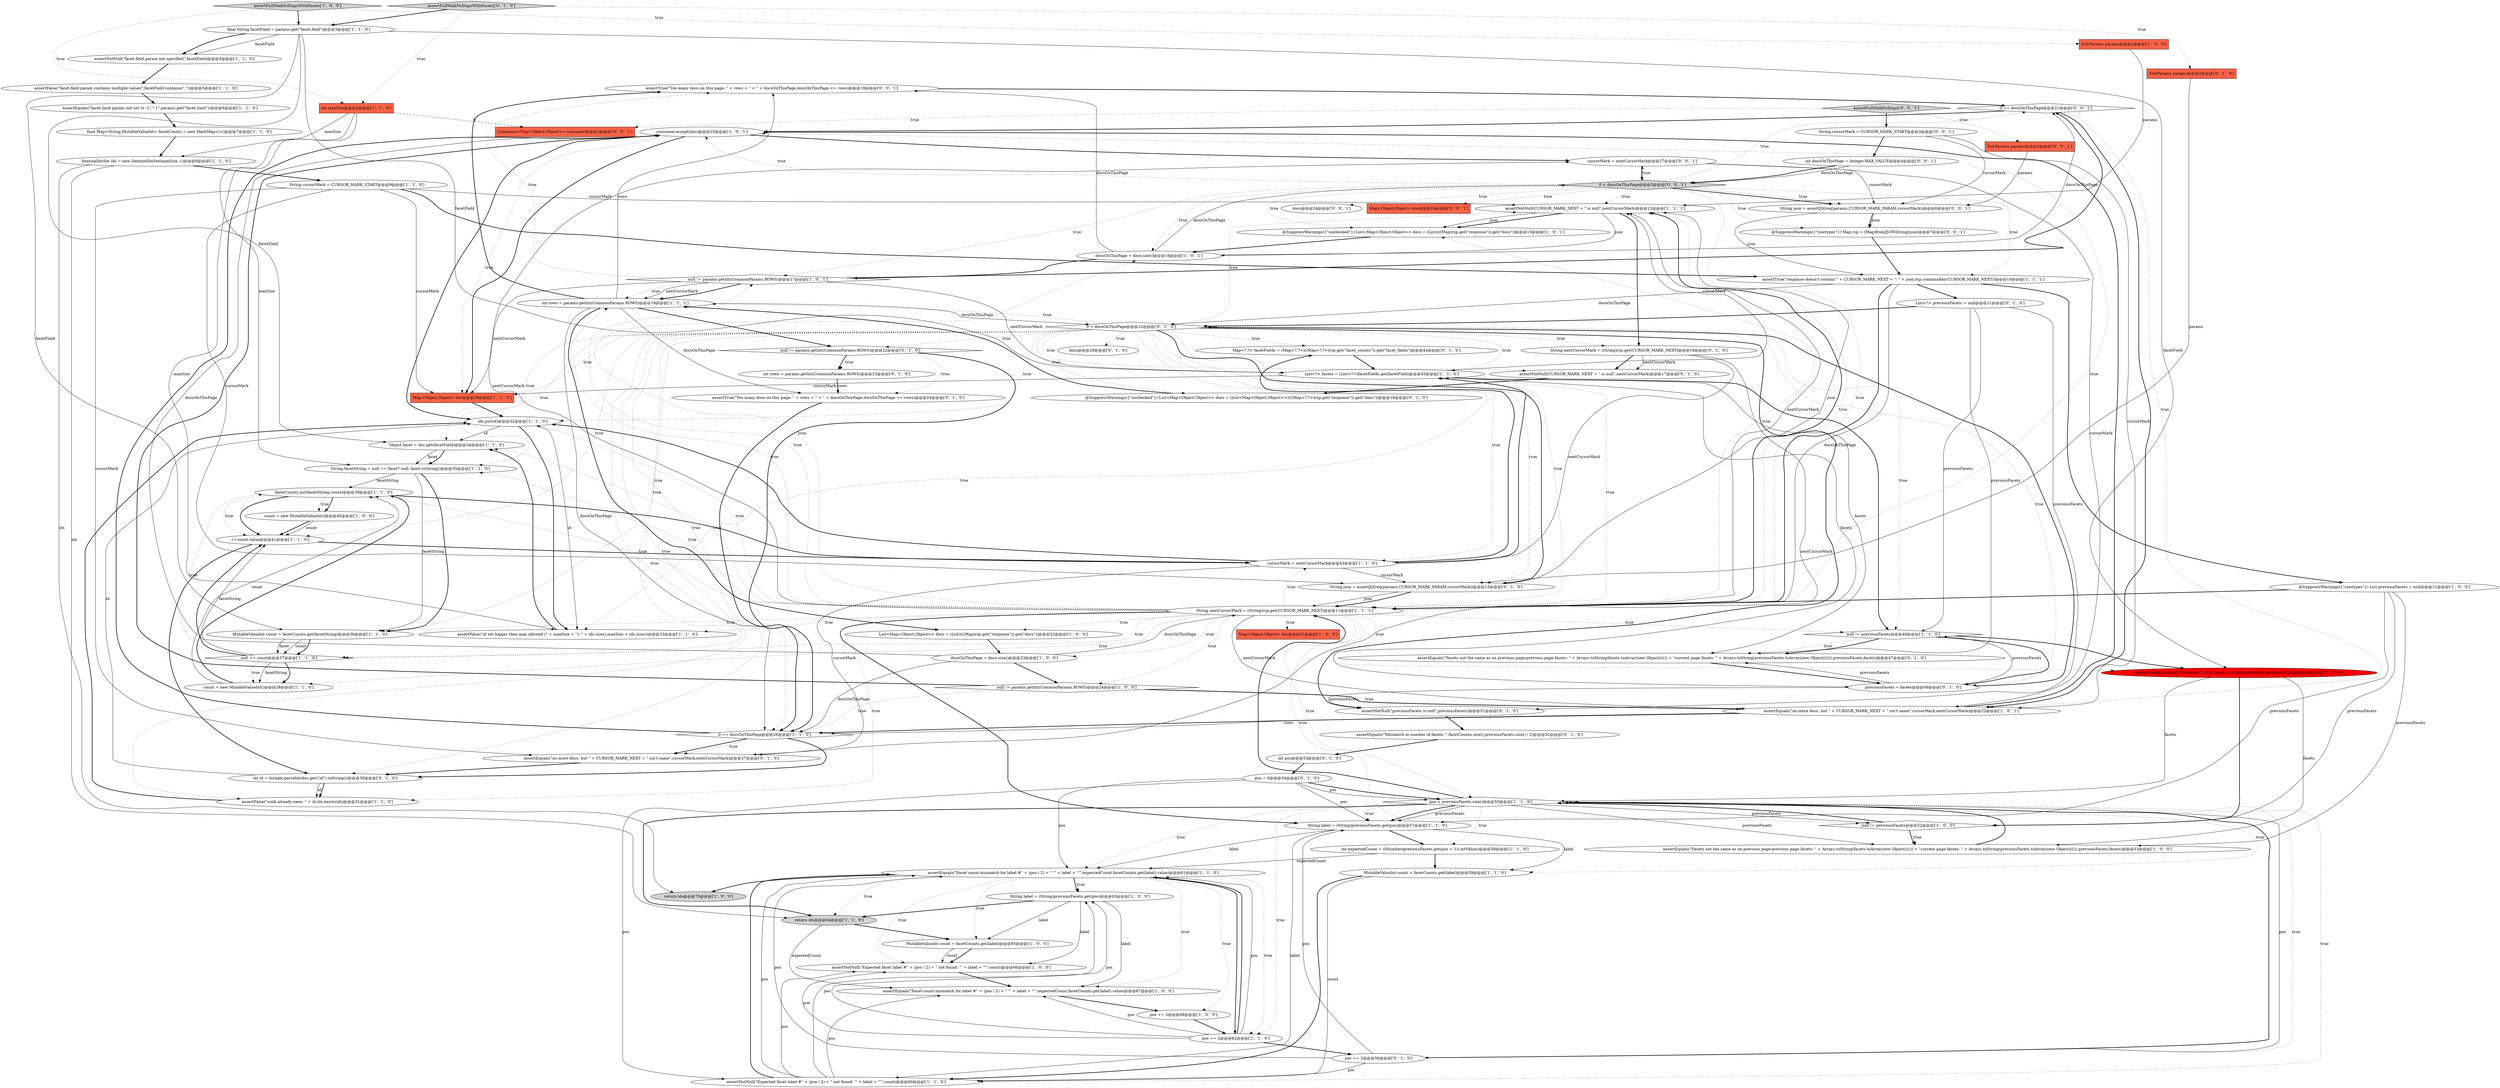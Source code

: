 digraph {
88 [style = filled, label = "assertTrue(\"Too many docs on this page: \" + rows + \" < \" + docsOnThisPage,docsOnThisPage <= rows)@@@19@@@['0', '0', '1']", fillcolor = white, shape = ellipse image = "AAA0AAABBB3BBB"];
66 [style = filled, label = "Map<?,?> facetFields = (Map<?,?>)((Map<?,?>)rsp.get(\"facet_counts\")).get(\"facet_fields\")@@@44@@@['0', '1', '0']", fillcolor = white, shape = ellipse image = "AAA0AAABBB2BBB"];
73 [style = filled, label = "assertEquals(\"Mismatch in number of facets: \",facetCounts.size(),previousFacets.size() / 2)@@@52@@@['0', '1', '0']", fillcolor = white, shape = ellipse image = "AAA0AAABBB2BBB"];
91 [style = filled, label = "cursorMark = nextCursorMark@@@27@@@['0', '0', '1']", fillcolor = white, shape = ellipse image = "AAA0AAABBB3BBB"];
51 [style = filled, label = "String label = (String)previousFacets.get(pos)@@@63@@@['1', '0', '0']", fillcolor = white, shape = ellipse image = "AAA0AAABBB1BBB"];
41 [style = filled, label = "final Map<String,MutableValueInt> facetCounts = new HashMap<>()@@@7@@@['1', '1', '0']", fillcolor = white, shape = ellipse image = "AAA0AAABBB1BBB"];
87 [style = filled, label = "String cursorMark = CURSOR_MARK_START@@@3@@@['0', '0', '1']", fillcolor = white, shape = ellipse image = "AAA0AAABBB3BBB"];
62 [style = filled, label = "String json = assertJQ(req(params,CURSOR_MARK_PARAM,cursorMark))@@@13@@@['0', '1', '0']", fillcolor = white, shape = ellipse image = "AAA0AAABBB2BBB"];
5 [style = filled, label = "count = new MutableValueInt()@@@40@@@['1', '0', '0']", fillcolor = white, shape = ellipse image = "AAA0AAABBB1BBB"];
3 [style = filled, label = "final String facetField = params.get(\"facet.field\")@@@3@@@['1', '1', '0']", fillcolor = white, shape = ellipse image = "AAA0AAABBB1BBB"];
24 [style = filled, label = "Object facet = doc.get(facetField)@@@34@@@['1', '1', '0']", fillcolor = white, shape = ellipse image = "AAA0AAABBB1BBB"];
12 [style = filled, label = "Map<Object,Object> doc@@@29@@@['1', '1', '0']", fillcolor = tomato, shape = box image = "AAA0AAABBB1BBB"];
69 [style = filled, label = "int pos@@@53@@@['0', '1', '0']", fillcolor = white, shape = ellipse image = "AAA0AAABBB2BBB"];
19 [style = filled, label = "consumer.accept(doc)@@@25@@@['1', '0', '1']", fillcolor = white, shape = ellipse image = "AAA0AAABBB1BBB"];
90 [style = filled, label = "docs@@@24@@@['0', '0', '1']", fillcolor = white, shape = ellipse image = "AAA0AAABBB3BBB"];
72 [style = filled, label = "null != params.getInt(CommonParams.ROWS)@@@22@@@['0', '1', '0']", fillcolor = white, shape = diamond image = "AAA0AAABBB2BBB"];
43 [style = filled, label = "assertFalse(\"facet.field param contains multiple values\",facetField.contains(\",\"))@@@5@@@['1', '1', '0']", fillcolor = white, shape = ellipse image = "AAA0AAABBB1BBB"];
53 [style = filled, label = "String label = (String)previousFacets.get(pos)@@@57@@@['1', '1', '0']", fillcolor = white, shape = ellipse image = "AAA0AAABBB1BBB"];
59 [style = filled, label = "assertTrue(\"Too many docs on this page: \" + rows + \" < \" + docsOnThisPage,docsOnThisPage <= rows)@@@24@@@['0', '1', '0']", fillcolor = white, shape = ellipse image = "AAA0AAABBB2BBB"];
50 [style = filled, label = "@SuppressWarnings({\"unchecked\"}) List<Map<Object,Object>> docs = (List)(((Map)rsp.get(\"response\")).get(\"docs\"))@@@13@@@['1', '0', '1']", fillcolor = white, shape = ellipse image = "AAA0AAABBB1BBB"];
4 [style = filled, label = "null != params.getInt(CommonParams.ROWS)@@@17@@@['1', '0', '1']", fillcolor = white, shape = diamond image = "AAA0AAABBB1BBB"];
37 [style = filled, label = "List<?> facets = (List<?>)facetFields.get(facetField)@@@45@@@['1', '1', '0']", fillcolor = white, shape = ellipse image = "AAA0AAABBB1BBB"];
0 [style = filled, label = "count = new MutableValueInt()@@@38@@@['1', '1', '0']", fillcolor = white, shape = ellipse image = "AAA0AAABBB1BBB"];
2 [style = filled, label = "@SuppressWarnings({\"rawtypes\"}) List previousFacets = null@@@11@@@['1', '0', '0']", fillcolor = white, shape = ellipse image = "AAA0AAABBB1BBB"];
42 [style = filled, label = "0 == docsOnThisPage@@@26@@@['1', '1', '0']", fillcolor = white, shape = diamond image = "AAA0AAABBB1BBB"];
68 [style = filled, label = "int id = Integer.parseInt(doc.get(\"id\").toString())@@@30@@@['0', '1', '0']", fillcolor = white, shape = ellipse image = "AAA0AAABBB2BBB"];
33 [style = filled, label = "null == count@@@37@@@['1', '1', '0']", fillcolor = white, shape = diamond image = "AAA0AAABBB1BBB"];
32 [style = filled, label = "docsOnThisPage = docs.size()@@@23@@@['1', '0', '0']", fillcolor = white, shape = ellipse image = "AAA0AAABBB1BBB"];
77 [style = filled, label = "@SuppressWarnings({\"unchecked\"}) List<Map<Object,Object>> docs = (List<Map<Object,Object>>)(((Map<?,?>)rsp.get(\"response\")).get(\"docs\"))@@@18@@@['0', '1', '0']", fillcolor = white, shape = ellipse image = "AAA0AAABBB2BBB"];
84 [style = filled, label = "Consumer<Map<Object,Object>> consumer@@@2@@@['0', '0', '1']", fillcolor = tomato, shape = box image = "AAA0AAABBB3BBB"];
9 [style = filled, label = "docsOnThisPage = docs.size()@@@16@@@['1', '0', '1']", fillcolor = white, shape = ellipse image = "AAA0AAABBB1BBB"];
65 [style = filled, label = "SolrParams params@@@2@@@['0', '1', '0']", fillcolor = tomato, shape = box image = "AAA0AAABBB2BBB"];
34 [style = filled, label = "facetCounts.put(facetString,count)@@@39@@@['1', '1', '0']", fillcolor = white, shape = ellipse image = "AAA0AAABBB1BBB"];
44 [style = filled, label = "assertFullWalkNoDupsWithFacets['1', '0', '0']", fillcolor = lightgray, shape = diamond image = "AAA0AAABBB1BBB"];
20 [style = filled, label = "MutableValueInt count = facetCounts.get(facetString)@@@36@@@['1', '1', '0']", fillcolor = white, shape = ellipse image = "AAA0AAABBB1BBB"];
56 [style = filled, label = "List<Map<Object,Object>> docs = (List)(((Map)rsp.get(\"response\")).get(\"docs\"))@@@22@@@['1', '0', '0']", fillcolor = white, shape = ellipse image = "AAA0AAABBB1BBB"];
30 [style = filled, label = "int maxSize@@@2@@@['1', '1', '0']", fillcolor = tomato, shape = box image = "AAA0AAABBB1BBB"];
36 [style = filled, label = "String facetString = null == facet? null: facet.toString()@@@35@@@['1', '1', '0']", fillcolor = white, shape = ellipse image = "AAA0AAABBB1BBB"];
81 [style = filled, label = "assertFullWalkNoDups['0', '0', '1']", fillcolor = lightgray, shape = diamond image = "AAA0AAABBB3BBB"];
13 [style = filled, label = "null != previousFacets@@@52@@@['1', '0', '0']", fillcolor = white, shape = diamond image = "AAA0AAABBB1BBB"];
47 [style = filled, label = "return ids@@@64@@@['1', '1', '0']", fillcolor = lightgray, shape = ellipse image = "AAA0AAABBB1BBB"];
23 [style = filled, label = "return ids@@@70@@@['1', '0', '0']", fillcolor = lightgray, shape = ellipse image = "AAA0AAABBB1BBB"];
85 [style = filled, label = "0 < docsOnThisPage@@@5@@@['0', '0', '1']", fillcolor = lightgray, shape = diamond image = "AAA0AAABBB3BBB"];
74 [style = filled, label = "assertFullWalkNoDupsWithFacets['0', '1', '0']", fillcolor = lightgray, shape = diamond image = "AAA0AAABBB2BBB"];
16 [style = filled, label = "assertFalse(\"walk already seen: \" + id,ids.exists(id))@@@31@@@['1', '1', '0']", fillcolor = white, shape = ellipse image = "AAA0AAABBB1BBB"];
86 [style = filled, label = "@SuppressWarnings({\"rawtypes\"}) Map rsp = (Map)fromJSONString(json)@@@7@@@['0', '0', '1']", fillcolor = white, shape = ellipse image = "AAA0AAABBB3BBB"];
7 [style = filled, label = "pos += 2@@@68@@@['1', '0', '0']", fillcolor = white, shape = ellipse image = "AAA0AAABBB1BBB"];
75 [style = filled, label = "String nextCursorMark = (String)rsp.get(CURSOR_MARK_NEXT)@@@16@@@['0', '1', '0']", fillcolor = white, shape = ellipse image = "AAA0AAABBB2BBB"];
67 [style = filled, label = "pos += 2@@@56@@@['0', '1', '0']", fillcolor = white, shape = ellipse image = "AAA0AAABBB2BBB"];
25 [style = filled, label = "assertEquals(\"no more docs, but \" + CURSOR_MARK_NEXT + \" isn't same\",cursorMark,nextCursorMark)@@@22@@@['1', '0', '1']", fillcolor = white, shape = ellipse image = "AAA0AAABBB1BBB"];
60 [style = filled, label = "0 < docsOnThisPage@@@12@@@['0', '1', '0']", fillcolor = white, shape = diamond image = "AAA0AAABBB2BBB"];
1 [style = filled, label = "int expectedCount = ((Number)previousFacets.get(pos + 1)).intValue()@@@58@@@['1', '1', '0']", fillcolor = white, shape = ellipse image = "AAA0AAABBB1BBB"];
80 [style = filled, label = "0 == docsOnThisPage@@@21@@@['0', '0', '1']", fillcolor = white, shape = diamond image = "AAA0AAABBB3BBB"];
45 [style = filled, label = "String cursorMark = CURSOR_MARK_START@@@9@@@['1', '1', '0']", fillcolor = white, shape = ellipse image = "AAA0AAABBB1BBB"];
6 [style = filled, label = "MutableValueInt count = facetCounts.get(label)@@@65@@@['1', '0', '0']", fillcolor = white, shape = ellipse image = "AAA0AAABBB1BBB"];
21 [style = filled, label = "assertTrue(\"response doesn't contain \" + CURSOR_MARK_NEXT + \": \" + json,rsp.containsKey(CURSOR_MARK_NEXT))@@@10@@@['1', '1', '1']", fillcolor = white, shape = ellipse image = "AAA0AAABBB1BBB"];
70 [style = filled, label = "List<?> previousFacets = null@@@11@@@['0', '1', '0']", fillcolor = white, shape = ellipse image = "AAA0AAABBB2BBB"];
46 [style = filled, label = "@SuppressWarnings({\"rawtypes\"}) List facets = (List)facetFields.get(facetField)@@@49@@@['1', '0', '0']", fillcolor = red, shape = ellipse image = "AAA1AAABBB1BBB"];
64 [style = filled, label = "assertEquals(\"Facets not the same as on previous page:previous page facets: \" + Arrays.toString(facets.toArray(new Object(((()) + \"current page facets: \" + Arrays.toString(previousFacets.toArray(new Object(((()),previousFacets,facets)@@@47@@@['0', '1', '0']", fillcolor = white, shape = ellipse image = "AAA0AAABBB2BBB"];
58 [style = filled, label = "int rows = params.getInt(CommonParams.ROWS)@@@23@@@['0', '1', '0']", fillcolor = white, shape = ellipse image = "AAA0AAABBB2BBB"];
22 [style = filled, label = "assertNotNull(\"Expected facet label #\" + (pos / 2) + \" not found: '\" + label + \"'\",count)@@@60@@@['1', '1', '0']", fillcolor = white, shape = ellipse image = "AAA0AAABBB1BBB"];
17 [style = filled, label = "assertEquals(\"facet.limit param not set to -1\",\"-1\",params.get(\"facet.limit\"))@@@6@@@['1', '1', '0']", fillcolor = white, shape = ellipse image = "AAA0AAABBB1BBB"];
31 [style = filled, label = "cursorMark = nextCursorMark@@@43@@@['1', '1', '0']", fillcolor = white, shape = ellipse image = "AAA0AAABBB1BBB"];
52 [style = filled, label = "ids.put(id)@@@32@@@['1', '1', '0']", fillcolor = white, shape = ellipse image = "AAA0AAABBB1BBB"];
48 [style = filled, label = "assertEquals(\"Facet count mismatch for label #\" + (pos / 2) + \" '\" + label + \"'\",expectedCount,facetCounts.get(label).value)@@@67@@@['1', '0', '0']", fillcolor = white, shape = ellipse image = "AAA0AAABBB1BBB"];
78 [style = filled, label = "assertNotNull(\"previousFacets is null\",previousFacets)@@@51@@@['0', '1', '0']", fillcolor = white, shape = ellipse image = "AAA0AAABBB2BBB"];
63 [style = filled, label = "previousFacets = facets@@@49@@@['0', '1', '0']", fillcolor = white, shape = ellipse image = "AAA0AAABBB2BBB"];
18 [style = filled, label = "SolrParams params@@@2@@@['1', '0', '0']", fillcolor = tomato, shape = box image = "AAA0AAABBB1BBB"];
10 [style = filled, label = "assertFalse(\"id set bigger then max allowed (\" + maxSize + \"): \" + ids.size(),maxSize < ids.size())@@@33@@@['1', '1', '0']", fillcolor = white, shape = ellipse image = "AAA0AAABBB1BBB"];
26 [style = filled, label = "null != previousFacets@@@46@@@['1', '1', '0']", fillcolor = white, shape = diamond image = "AAA0AAABBB1BBB"];
71 [style = filled, label = "assertNotNull(CURSOR_MARK_NEXT + \" is null\",nextCursorMark)@@@17@@@['0', '1', '0']", fillcolor = white, shape = ellipse image = "AAA0AAABBB2BBB"];
79 [style = filled, label = "SolrParams params@@@2@@@['0', '0', '1']", fillcolor = tomato, shape = box image = "AAA0AAABBB3BBB"];
54 [style = filled, label = "assertNotNull(\"Expected facet label #\" + (pos / 2) + \" not found: '\" + label + \"'\",count)@@@66@@@['1', '0', '0']", fillcolor = white, shape = ellipse image = "AAA0AAABBB1BBB"];
28 [style = filled, label = "String nextCursorMark = (String)rsp.get(CURSOR_MARK_NEXT)@@@11@@@['1', '1', '1']", fillcolor = white, shape = ellipse image = "AAA0AAABBB1BBB"];
35 [style = filled, label = "pos < previousFacets.size()@@@55@@@['1', '1', '0']", fillcolor = white, shape = diamond image = "AAA0AAABBB1BBB"];
83 [style = filled, label = "int docsOnThisPage = Integer.MAX_VALUE@@@4@@@['0', '0', '1']", fillcolor = white, shape = ellipse image = "AAA0AAABBB3BBB"];
8 [style = filled, label = "assertEquals(\"Facets not the same as on previous page:previous page facets: \" + Arrays.toString(facets.toArray(new Object(((()) + \"current page facets: \" + Arrays.toString(previousFacets.toArray(new Object(((()),previousFacets,facets)@@@53@@@['1', '0', '0']", fillcolor = white, shape = ellipse image = "AAA0AAABBB1BBB"];
89 [style = filled, label = "Map<Object,Object> doc@@@24@@@['0', '0', '1']", fillcolor = tomato, shape = box image = "AAA0AAABBB3BBB"];
57 [style = filled, label = "docs@@@29@@@['0', '1', '0']", fillcolor = white, shape = ellipse image = "AAA0AAABBB2BBB"];
29 [style = filled, label = "int rows = params.getInt(CommonParams.ROWS)@@@18@@@['1', '1', '1']", fillcolor = white, shape = ellipse image = "AAA0AAABBB1BBB"];
61 [style = filled, label = "pos = 0@@@54@@@['0', '1', '0']", fillcolor = white, shape = ellipse image = "AAA0AAABBB2BBB"];
39 [style = filled, label = "null != params.getInt(CommonParams.ROWS)@@@24@@@['1', '0', '0']", fillcolor = white, shape = diamond image = "AAA0AAABBB1BBB"];
40 [style = filled, label = "pos += 2@@@62@@@['1', '1', '0']", fillcolor = white, shape = ellipse image = "AAA0AAABBB1BBB"];
82 [style = filled, label = "String json = assertJQ(req(params,CURSOR_MARK_PARAM,cursorMark))@@@6@@@['0', '0', '1']", fillcolor = white, shape = ellipse image = "AAA0AAABBB3BBB"];
38 [style = filled, label = "assertNotNull(CURSOR_MARK_NEXT + \" is null\",nextCursorMark)@@@12@@@['1', '1', '1']", fillcolor = white, shape = ellipse image = "AAA0AAABBB1BBB"];
11 [style = filled, label = "++count.value@@@41@@@['1', '1', '0']", fillcolor = white, shape = ellipse image = "AAA0AAABBB1BBB"];
55 [style = filled, label = "assertEquals(\"Facet count mismatch for label #\" + (pos / 2) + \" '\" + label + \"'\",expectedCount,facetCounts.get(label).value)@@@61@@@['1', '1', '0']", fillcolor = white, shape = ellipse image = "AAA0AAABBB1BBB"];
27 [style = filled, label = "SentinelIntSet ids = new SentinelIntSet(maxSize,-1)@@@8@@@['1', '1', '0']", fillcolor = white, shape = ellipse image = "AAA0AAABBB1BBB"];
15 [style = filled, label = "Map<Object,Object> doc@@@31@@@['1', '0', '0']", fillcolor = tomato, shape = box image = "AAA0AAABBB1BBB"];
76 [style = filled, label = "assertEquals(\"no more docs, but \" + CURSOR_MARK_NEXT + \" isn't same\",cursorMark,nextCursorMark)@@@27@@@['0', '1', '0']", fillcolor = white, shape = ellipse image = "AAA0AAABBB2BBB"];
14 [style = filled, label = "MutableValueInt count = facetCounts.get(label)@@@59@@@['1', '1', '0']", fillcolor = white, shape = ellipse image = "AAA0AAABBB1BBB"];
49 [style = filled, label = "assertNotNull(\"facet.field param not specified\",facetField)@@@4@@@['1', '1', '0']", fillcolor = white, shape = ellipse image = "AAA0AAABBB1BBB"];
18->38 [style = solid, label="params"];
60->77 [style = dotted, label="true"];
35->53 [style = solid, label="previousFacets"];
31->37 [style = bold, label=""];
60->24 [style = dotted, label="true"];
30->10 [style = solid, label="maxSize"];
39->19 [style = bold, label=""];
32->42 [style = solid, label="docsOnThisPage"];
16->52 [style = bold, label=""];
62->38 [style = solid, label="json"];
80->25 [style = bold, label=""];
46->13 [style = bold, label=""];
61->35 [style = solid, label="pos"];
76->68 [style = bold, label=""];
28->35 [style = dotted, label="true"];
63->78 [style = solid, label="previousFacets"];
10->24 [style = bold, label=""];
40->55 [style = bold, label=""];
28->38 [style = bold, label=""];
28->15 [style = dotted, label="true"];
55->40 [style = bold, label=""];
28->16 [style = dotted, label="true"];
55->51 [style = bold, label=""];
40->51 [style = solid, label="pos"];
28->19 [style = dotted, label="true"];
60->38 [style = dotted, label="true"];
28->50 [style = dotted, label="true"];
29->56 [style = bold, label=""];
4->37 [style = solid, label="nextCursorMark"];
67->53 [style = solid, label="pos"];
39->42 [style = dotted, label="true"];
85->38 [style = dotted, label="true"];
20->33 [style = solid, label="facet"];
82->21 [style = solid, label="json"];
33->11 [style = solid, label="facetString"];
36->20 [style = bold, label=""];
29->72 [style = bold, label=""];
21->28 [style = bold, label=""];
21->2 [style = bold, label=""];
47->48 [style = solid, label="expectedCount"];
87->25 [style = solid, label="cursorMark"];
38->50 [style = bold, label=""];
33->0 [style = bold, label=""];
60->78 [style = bold, label=""];
33->11 [style = bold, label=""];
28->25 [style = solid, label="nextCursorMark"];
60->29 [style = dotted, label="true"];
60->37 [style = dotted, label="true"];
35->1 [style = dotted, label="true"];
28->91 [style = solid, label="nextCursorMark"];
55->23 [style = bold, label=""];
81->84 [style = dotted, label="true"];
30->27 [style = solid, label="maxSize"];
36->34 [style = solid, label="facetString"];
2->13 [style = solid, label="previousFacets"];
27->45 [style = bold, label=""];
51->47 [style = bold, label=""];
61->55 [style = solid, label="pos"];
88->80 [style = bold, label=""];
25->19 [style = bold, label=""];
44->30 [style = dotted, label="true"];
3->20 [style = solid, label="facetField"];
52->24 [style = solid, label="id"];
85->82 [style = bold, label=""];
58->59 [style = bold, label=""];
83->85 [style = bold, label=""];
85->89 [style = dotted, label="true"];
46->35 [style = solid, label="facets"];
83->85 [style = solid, label="docsOnThisPage"];
35->22 [style = dotted, label="true"];
28->13 [style = dotted, label="true"];
74->30 [style = dotted, label="true"];
22->54 [style = solid, label="pos"];
31->62 [style = solid, label="cursorMark"];
29->42 [style = solid, label="docsOnThisPage"];
36->20 [style = solid, label="facetString"];
2->28 [style = bold, label=""];
26->64 [style = bold, label=""];
55->48 [style = dotted, label="true"];
37->12 [style = solid, label="cursorMark"];
42->19 [style = bold, label=""];
35->53 [style = dotted, label="true"];
37->63 [style = solid, label="facets"];
60->11 [style = dotted, label="true"];
59->42 [style = bold, label=""];
26->46 [style = bold, label=""];
42->76 [style = bold, label=""];
28->10 [style = dotted, label="true"];
24->36 [style = solid, label="facet"];
32->28 [style = solid, label="docsOnThisPage"];
4->12 [style = solid, label="nextCursorMark"];
47->6 [style = bold, label=""];
14->22 [style = solid, label="count"];
19->91 [style = bold, label=""];
56->32 [style = bold, label=""];
19->12 [style = bold, label=""];
9->88 [style = solid, label="docsOnThisPage"];
37->26 [style = bold, label=""];
4->80 [style = bold, label=""];
39->25 [style = dotted, label="true"];
6->54 [style = bold, label=""];
70->78 [style = solid, label="previousFacets"];
91->82 [style = solid, label="cursorMark"];
17->41 [style = bold, label=""];
37->64 [style = solid, label="facets"];
79->82 [style = solid, label="params"];
14->22 [style = bold, label=""];
44->3 [style = bold, label=""];
60->62 [style = bold, label=""];
42->68 [style = bold, label=""];
30->84 [style = dashed, label="0"];
60->62 [style = dotted, label="true"];
34->31 [style = bold, label=""];
28->36 [style = dotted, label="true"];
62->28 [style = solid, label="json"];
28->52 [style = dotted, label="true"];
55->40 [style = dotted, label="true"];
73->69 [style = bold, label=""];
9->85 [style = solid, label="docsOnThisPage"];
31->66 [style = bold, label=""];
32->19 [style = solid, label="docsOnThisPage"];
20->33 [style = solid, label="count"];
86->21 [style = bold, label=""];
60->42 [style = dotted, label="true"];
60->52 [style = dotted, label="true"];
61->22 [style = solid, label="pos"];
2->8 [style = solid, label="previousFacets"];
68->16 [style = solid, label="id"];
35->28 [style = bold, label=""];
0->34 [style = bold, label=""];
3->49 [style = solid, label="facetField"];
28->29 [style = dotted, label="true"];
30->36 [style = solid, label="maxSize"];
45->12 [style = solid, label="cursorMark"];
28->24 [style = dotted, label="true"];
21->28 [style = solid, label="docsOnThisPage"];
28->46 [style = dotted, label="true"];
9->80 [style = solid, label="docsOnThisPage"];
40->48 [style = solid, label="pos"];
60->72 [style = dotted, label="true"];
74->3 [style = bold, label=""];
28->9 [style = dotted, label="true"];
44->18 [style = dotted, label="true"];
62->28 [style = bold, label=""];
67->55 [style = solid, label="pos"];
3->46 [style = solid, label="facetField"];
45->21 [style = bold, label=""];
45->38 [style = solid, label="cursorMark"];
5->11 [style = bold, label=""];
28->38 [style = dotted, label="true"];
60->26 [style = dotted, label="true"];
39->25 [style = bold, label=""];
35->8 [style = solid, label="previousFacets"];
68->16 [style = bold, label=""];
35->55 [style = dotted, label="true"];
78->73 [style = bold, label=""];
28->37 [style = dotted, label="true"];
60->31 [style = dotted, label="true"];
85->90 [style = dotted, label="true"];
31->76 [style = solid, label="cursorMark"];
28->34 [style = dotted, label="true"];
53->22 [style = solid, label="label"];
35->14 [style = dotted, label="true"];
53->14 [style = solid, label="label"];
67->22 [style = solid, label="pos"];
52->10 [style = solid, label="id"];
67->35 [style = bold, label=""];
55->7 [style = dotted, label="true"];
60->16 [style = dotted, label="true"];
91->25 [style = solid, label="cursorMark"];
82->86 [style = bold, label=""];
81->87 [style = bold, label=""];
33->0 [style = dotted, label="true"];
67->35 [style = solid, label="pos"];
21->60 [style = solid, label="docsOnThisPage"];
60->66 [style = dotted, label="true"];
45->76 [style = solid, label="cursorMark"];
35->40 [style = dotted, label="true"];
70->26 [style = solid, label="previousFacets"];
51->48 [style = solid, label="label"];
41->27 [style = bold, label=""];
87->83 [style = bold, label=""];
74->65 [style = dotted, label="true"];
85->91 [style = dotted, label="true"];
51->54 [style = solid, label="label"];
35->67 [style = dotted, label="true"];
31->52 [style = bold, label=""];
28->20 [style = dotted, label="true"];
85->21 [style = dotted, label="true"];
22->55 [style = bold, label=""];
34->11 [style = dotted, label="true"];
85->80 [style = dotted, label="true"];
58->59 [style = solid, label="rows"];
42->76 [style = dotted, label="true"];
19->12 [style = dotted, label="true"];
82->86 [style = solid, label="json"];
60->57 [style = dotted, label="true"];
4->29 [style = bold, label=""];
72->58 [style = dotted, label="true"];
55->47 [style = dotted, label="true"];
8->35 [style = bold, label=""];
63->26 [style = solid, label="previousFacets"];
22->51 [style = solid, label="pos"];
37->38 [style = solid, label="cursorMark"];
51->6 [style = solid, label="label"];
4->29 [style = dotted, label="true"];
45->62 [style = solid, label="cursorMark"];
75->71 [style = solid, label="nextCursorMark"];
43->17 [style = bold, label=""];
11->31 [style = bold, label=""];
85->86 [style = dotted, label="true"];
4->88 [style = dotted, label="true"];
28->0 [style = dotted, label="true"];
4->29 [style = solid, label="nextCursorMark"];
65->62 [style = solid, label="params"];
53->55 [style = solid, label="label"];
63->60 [style = bold, label=""];
6->54 [style = solid, label="count"];
28->32 [style = dotted, label="true"];
26->63 [style = bold, label=""];
13->8 [style = dotted, label="true"];
0->34 [style = solid, label="count"];
75->31 [style = solid, label="nextCursorMark"];
80->19 [style = bold, label=""];
25->42 [style = bold, label=""];
22->48 [style = solid, label="pos"];
28->4 [style = dotted, label="true"];
53->1 [style = bold, label=""];
32->39 [style = bold, label=""];
48->7 [style = bold, label=""];
60->36 [style = dotted, label="true"];
85->50 [style = dotted, label="true"];
40->55 [style = solid, label="pos"];
1->55 [style = solid, label="expectedCount"];
28->56 [style = dotted, label="true"];
26->64 [style = dotted, label="true"];
80->25 [style = dotted, label="true"];
7->40 [style = bold, label=""];
55->6 [style = dotted, label="true"];
35->13 [style = solid, label="previousFacets"];
35->53 [style = bold, label=""];
60->12 [style = dotted, label="true"];
60->33 [style = dotted, label="true"];
29->60 [style = solid, label="docsOnThisPage"];
3->24 [style = solid, label="facetField"];
22->55 [style = solid, label="pos"];
87->82 [style = solid, label="cursorMark"];
38->75 [style = bold, label=""];
61->35 [style = bold, label=""];
27->23 [style = solid, label="ids"];
34->5 [style = dotted, label="true"];
60->10 [style = dotted, label="true"];
28->31 [style = dotted, label="true"];
46->8 [style = solid, label="facets"];
85->4 [style = dotted, label="true"];
28->38 [style = solid, label="nextCursorMark"];
25->42 [style = solid, label="rows"];
3->37 [style = solid, label="facetField"];
50->9 [style = bold, label=""];
91->85 [style = bold, label=""];
85->28 [style = dotted, label="true"];
38->50 [style = solid, label="json"];
29->88 [style = solid, label="rows"];
72->42 [style = bold, label=""];
28->53 [style = bold, label=""];
34->5 [style = bold, label=""];
28->33 [style = dotted, label="true"];
9->4 [style = bold, label=""];
33->34 [style = dotted, label="true"];
11->68 [style = bold, label=""];
64->63 [style = bold, label=""];
2->53 [style = solid, label="previousFacets"];
54->48 [style = bold, label=""];
60->68 [style = dotted, label="true"];
52->10 [style = bold, label=""];
68->52 [style = solid, label="id"];
29->88 [style = bold, label=""];
38->9 [style = solid, label="json"];
40->67 [style = bold, label=""];
49->43 [style = bold, label=""];
34->11 [style = bold, label=""];
21->70 [style = bold, label=""];
20->33 [style = bold, label=""];
69->61 [style = bold, label=""];
60->71 [style = dotted, label="true"];
85->9 [style = dotted, label="true"];
55->54 [style = dotted, label="true"];
61->53 [style = solid, label="pos"];
27->47 [style = solid, label="ids"];
24->36 [style = bold, label=""];
75->76 [style = solid, label="nextCursorMark"];
71->77 [style = bold, label=""];
60->20 [style = dotted, label="true"];
33->0 [style = solid, label="facetString"];
5->11 [style = solid, label="count"];
60->63 [style = dotted, label="true"];
70->60 [style = bold, label=""];
72->58 [style = bold, label=""];
28->26 [style = dotted, label="true"];
29->59 [style = solid, label="docsOnThisPage"];
66->37 [style = bold, label=""];
85->19 [style = dotted, label="true"];
40->54 [style = solid, label="pos"];
35->47 [style = bold, label=""];
85->82 [style = dotted, label="true"];
55->51 [style = dotted, label="true"];
75->71 [style = bold, label=""];
60->28 [style = dotted, label="true"];
63->64 [style = solid, label="previousFacets"];
12->52 [style = bold, label=""];
1->14 [style = bold, label=""];
70->64 [style = solid, label="previousFacets"];
60->75 [style = dotted, label="true"];
3->49 [style = bold, label=""];
72->59 [style = dotted, label="true"];
13->8 [style = bold, label=""];
28->39 [style = dotted, label="true"];
13->35 [style = bold, label=""];
81->79 [style = dotted, label="true"];
77->29 [style = bold, label=""];
19->52 [style = bold, label=""];
}
